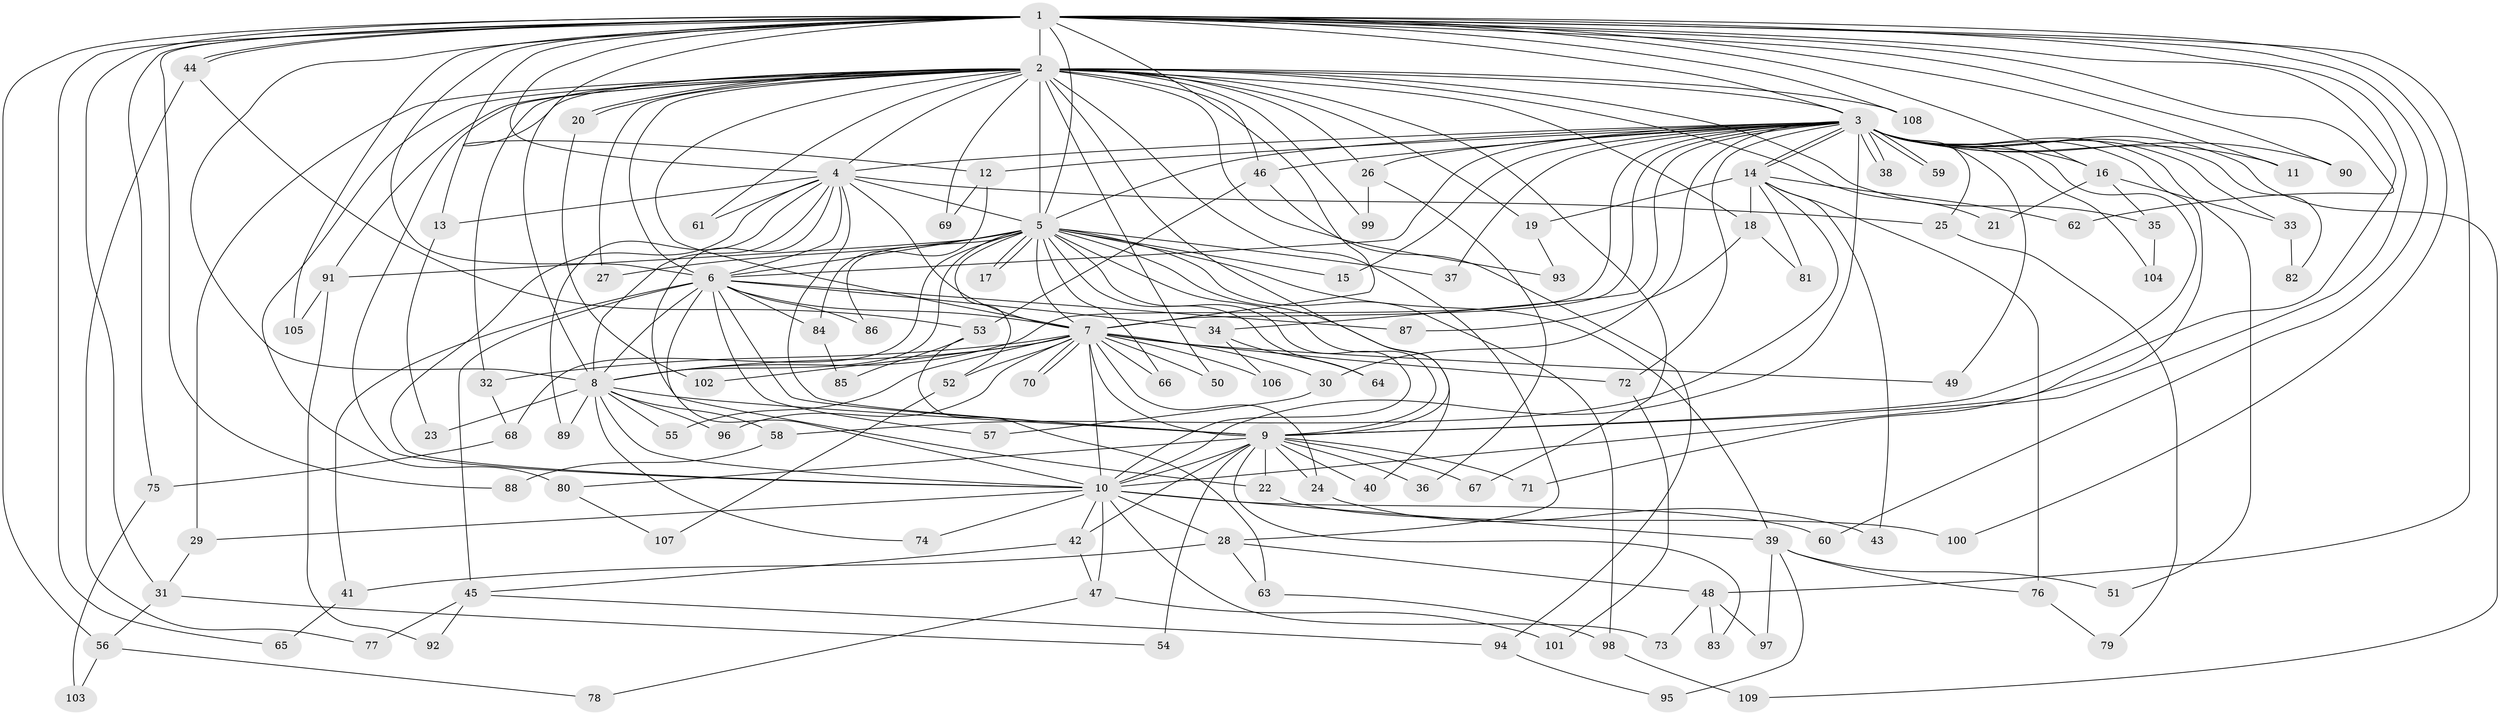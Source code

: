 // Generated by graph-tools (version 1.1) at 2025/25/03/09/25 03:25:42]
// undirected, 109 vertices, 243 edges
graph export_dot {
graph [start="1"]
  node [color=gray90,style=filled];
  1;
  2;
  3;
  4;
  5;
  6;
  7;
  8;
  9;
  10;
  11;
  12;
  13;
  14;
  15;
  16;
  17;
  18;
  19;
  20;
  21;
  22;
  23;
  24;
  25;
  26;
  27;
  28;
  29;
  30;
  31;
  32;
  33;
  34;
  35;
  36;
  37;
  38;
  39;
  40;
  41;
  42;
  43;
  44;
  45;
  46;
  47;
  48;
  49;
  50;
  51;
  52;
  53;
  54;
  55;
  56;
  57;
  58;
  59;
  60;
  61;
  62;
  63;
  64;
  65;
  66;
  67;
  68;
  69;
  70;
  71;
  72;
  73;
  74;
  75;
  76;
  77;
  78;
  79;
  80;
  81;
  82;
  83;
  84;
  85;
  86;
  87;
  88;
  89;
  90;
  91;
  92;
  93;
  94;
  95;
  96;
  97;
  98;
  99;
  100;
  101;
  102;
  103;
  104;
  105;
  106;
  107;
  108;
  109;
  1 -- 2;
  1 -- 3;
  1 -- 4;
  1 -- 5;
  1 -- 6;
  1 -- 7;
  1 -- 8;
  1 -- 9;
  1 -- 10;
  1 -- 11;
  1 -- 12;
  1 -- 13;
  1 -- 16;
  1 -- 31;
  1 -- 44;
  1 -- 44;
  1 -- 48;
  1 -- 56;
  1 -- 60;
  1 -- 62;
  1 -- 65;
  1 -- 75;
  1 -- 88;
  1 -- 90;
  1 -- 100;
  1 -- 105;
  1 -- 108;
  2 -- 3;
  2 -- 4;
  2 -- 5;
  2 -- 6;
  2 -- 7;
  2 -- 8;
  2 -- 9;
  2 -- 10;
  2 -- 18;
  2 -- 19;
  2 -- 20;
  2 -- 20;
  2 -- 21;
  2 -- 26;
  2 -- 27;
  2 -- 28;
  2 -- 29;
  2 -- 32;
  2 -- 35;
  2 -- 46;
  2 -- 50;
  2 -- 61;
  2 -- 67;
  2 -- 69;
  2 -- 80;
  2 -- 91;
  2 -- 93;
  2 -- 99;
  2 -- 108;
  3 -- 4;
  3 -- 5;
  3 -- 6;
  3 -- 7;
  3 -- 8;
  3 -- 9;
  3 -- 10;
  3 -- 11;
  3 -- 12;
  3 -- 14;
  3 -- 14;
  3 -- 15;
  3 -- 16;
  3 -- 25;
  3 -- 26;
  3 -- 30;
  3 -- 33;
  3 -- 34;
  3 -- 37;
  3 -- 38;
  3 -- 38;
  3 -- 46;
  3 -- 49;
  3 -- 51;
  3 -- 59;
  3 -- 59;
  3 -- 71;
  3 -- 72;
  3 -- 82;
  3 -- 90;
  3 -- 104;
  3 -- 109;
  4 -- 5;
  4 -- 6;
  4 -- 7;
  4 -- 8;
  4 -- 9;
  4 -- 10;
  4 -- 13;
  4 -- 22;
  4 -- 25;
  4 -- 61;
  4 -- 89;
  5 -- 6;
  5 -- 7;
  5 -- 8;
  5 -- 9;
  5 -- 10;
  5 -- 15;
  5 -- 17;
  5 -- 17;
  5 -- 27;
  5 -- 37;
  5 -- 39;
  5 -- 40;
  5 -- 52;
  5 -- 64;
  5 -- 66;
  5 -- 68;
  5 -- 86;
  5 -- 91;
  5 -- 98;
  6 -- 7;
  6 -- 8;
  6 -- 9;
  6 -- 10;
  6 -- 34;
  6 -- 41;
  6 -- 45;
  6 -- 57;
  6 -- 84;
  6 -- 86;
  6 -- 87;
  7 -- 8;
  7 -- 9;
  7 -- 10;
  7 -- 24;
  7 -- 30;
  7 -- 32;
  7 -- 49;
  7 -- 50;
  7 -- 52;
  7 -- 55;
  7 -- 66;
  7 -- 70;
  7 -- 70;
  7 -- 72;
  7 -- 96;
  7 -- 102;
  7 -- 106;
  8 -- 9;
  8 -- 10;
  8 -- 23;
  8 -- 55;
  8 -- 58;
  8 -- 74;
  8 -- 89;
  8 -- 96;
  9 -- 10;
  9 -- 22;
  9 -- 24;
  9 -- 36;
  9 -- 40;
  9 -- 42;
  9 -- 54;
  9 -- 67;
  9 -- 71;
  9 -- 80;
  9 -- 83;
  10 -- 28;
  10 -- 29;
  10 -- 39;
  10 -- 42;
  10 -- 47;
  10 -- 60;
  10 -- 73;
  10 -- 74;
  12 -- 69;
  12 -- 84;
  13 -- 23;
  14 -- 18;
  14 -- 19;
  14 -- 43;
  14 -- 58;
  14 -- 62;
  14 -- 76;
  14 -- 81;
  16 -- 21;
  16 -- 33;
  16 -- 35;
  18 -- 81;
  18 -- 87;
  19 -- 93;
  20 -- 102;
  22 -- 100;
  24 -- 43;
  25 -- 79;
  26 -- 36;
  26 -- 99;
  28 -- 41;
  28 -- 48;
  28 -- 63;
  29 -- 31;
  30 -- 57;
  31 -- 54;
  31 -- 56;
  32 -- 68;
  33 -- 82;
  34 -- 64;
  34 -- 106;
  35 -- 104;
  39 -- 51;
  39 -- 76;
  39 -- 95;
  39 -- 97;
  41 -- 65;
  42 -- 45;
  42 -- 47;
  44 -- 53;
  44 -- 77;
  45 -- 77;
  45 -- 92;
  45 -- 94;
  46 -- 53;
  46 -- 94;
  47 -- 78;
  47 -- 101;
  48 -- 73;
  48 -- 83;
  48 -- 97;
  52 -- 107;
  53 -- 63;
  53 -- 85;
  56 -- 78;
  56 -- 103;
  58 -- 88;
  63 -- 98;
  68 -- 75;
  72 -- 101;
  75 -- 103;
  76 -- 79;
  80 -- 107;
  84 -- 85;
  91 -- 92;
  91 -- 105;
  94 -- 95;
  98 -- 109;
}
